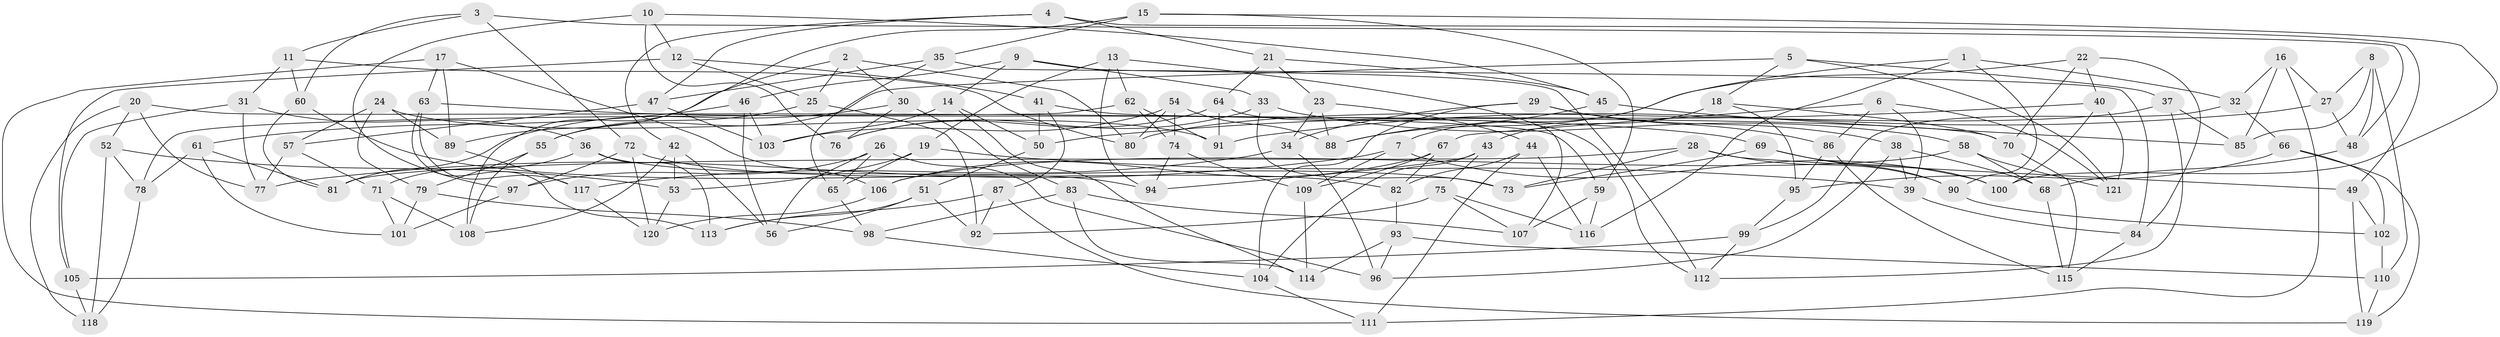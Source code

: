 // Generated by graph-tools (version 1.1) at 2025/37/03/09/25 02:37:53]
// undirected, 121 vertices, 242 edges
graph export_dot {
graph [start="1"]
  node [color=gray90,style=filled];
  1;
  2;
  3;
  4;
  5;
  6;
  7;
  8;
  9;
  10;
  11;
  12;
  13;
  14;
  15;
  16;
  17;
  18;
  19;
  20;
  21;
  22;
  23;
  24;
  25;
  26;
  27;
  28;
  29;
  30;
  31;
  32;
  33;
  34;
  35;
  36;
  37;
  38;
  39;
  40;
  41;
  42;
  43;
  44;
  45;
  46;
  47;
  48;
  49;
  50;
  51;
  52;
  53;
  54;
  55;
  56;
  57;
  58;
  59;
  60;
  61;
  62;
  63;
  64;
  65;
  66;
  67;
  68;
  69;
  70;
  71;
  72;
  73;
  74;
  75;
  76;
  77;
  78;
  79;
  80;
  81;
  82;
  83;
  84;
  85;
  86;
  87;
  88;
  89;
  90;
  91;
  92;
  93;
  94;
  95;
  96;
  97;
  98;
  99;
  100;
  101;
  102;
  103;
  104;
  105;
  106;
  107;
  108;
  109;
  110;
  111;
  112;
  113;
  114;
  115;
  116;
  117;
  118;
  119;
  120;
  121;
  1 -- 90;
  1 -- 32;
  1 -- 116;
  1 -- 7;
  2 -- 89;
  2 -- 25;
  2 -- 80;
  2 -- 30;
  3 -- 60;
  3 -- 11;
  3 -- 72;
  3 -- 48;
  4 -- 47;
  4 -- 21;
  4 -- 49;
  4 -- 42;
  5 -- 37;
  5 -- 121;
  5 -- 55;
  5 -- 18;
  6 -- 86;
  6 -- 121;
  6 -- 67;
  6 -- 39;
  7 -- 77;
  7 -- 109;
  7 -- 100;
  8 -- 85;
  8 -- 27;
  8 -- 48;
  8 -- 110;
  9 -- 33;
  9 -- 46;
  9 -- 112;
  9 -- 14;
  10 -- 97;
  10 -- 76;
  10 -- 45;
  10 -- 12;
  11 -- 80;
  11 -- 31;
  11 -- 60;
  12 -- 41;
  12 -- 25;
  12 -- 105;
  13 -- 62;
  13 -- 19;
  13 -- 94;
  13 -- 107;
  14 -- 50;
  14 -- 114;
  14 -- 103;
  15 -- 108;
  15 -- 35;
  15 -- 59;
  15 -- 100;
  16 -- 111;
  16 -- 32;
  16 -- 27;
  16 -- 85;
  17 -- 63;
  17 -- 89;
  17 -- 106;
  17 -- 111;
  18 -- 95;
  18 -- 43;
  18 -- 70;
  19 -- 65;
  19 -- 53;
  19 -- 39;
  20 -- 52;
  20 -- 77;
  20 -- 118;
  20 -- 59;
  21 -- 23;
  21 -- 45;
  21 -- 64;
  22 -- 84;
  22 -- 88;
  22 -- 40;
  22 -- 70;
  23 -- 88;
  23 -- 34;
  23 -- 44;
  24 -- 57;
  24 -- 89;
  24 -- 91;
  24 -- 79;
  25 -- 55;
  25 -- 92;
  26 -- 96;
  26 -- 65;
  26 -- 56;
  26 -- 97;
  27 -- 48;
  27 -- 91;
  28 -- 90;
  28 -- 49;
  28 -- 73;
  28 -- 81;
  29 -- 34;
  29 -- 86;
  29 -- 104;
  29 -- 38;
  30 -- 76;
  30 -- 83;
  30 -- 81;
  31 -- 105;
  31 -- 36;
  31 -- 77;
  32 -- 99;
  32 -- 66;
  33 -- 58;
  33 -- 76;
  33 -- 73;
  34 -- 96;
  34 -- 117;
  35 -- 84;
  35 -- 65;
  35 -- 47;
  36 -- 71;
  36 -- 113;
  36 -- 94;
  37 -- 85;
  37 -- 80;
  37 -- 112;
  38 -- 39;
  38 -- 96;
  38 -- 68;
  39 -- 84;
  40 -- 100;
  40 -- 50;
  40 -- 121;
  41 -- 87;
  41 -- 70;
  41 -- 50;
  42 -- 56;
  42 -- 108;
  42 -- 53;
  43 -- 104;
  43 -- 94;
  43 -- 75;
  44 -- 116;
  44 -- 111;
  44 -- 82;
  45 -- 88;
  45 -- 85;
  46 -- 56;
  46 -- 61;
  46 -- 103;
  47 -- 57;
  47 -- 103;
  48 -- 68;
  49 -- 102;
  49 -- 119;
  50 -- 51;
  51 -- 56;
  51 -- 113;
  51 -- 92;
  52 -- 118;
  52 -- 53;
  52 -- 78;
  53 -- 120;
  54 -- 103;
  54 -- 80;
  54 -- 88;
  54 -- 74;
  55 -- 79;
  55 -- 108;
  57 -- 77;
  57 -- 71;
  58 -- 121;
  58 -- 106;
  58 -- 68;
  59 -- 116;
  59 -- 107;
  60 -- 81;
  60 -- 73;
  61 -- 78;
  61 -- 101;
  61 -- 81;
  62 -- 91;
  62 -- 74;
  62 -- 78;
  63 -- 117;
  63 -- 113;
  63 -- 69;
  64 -- 112;
  64 -- 76;
  64 -- 91;
  65 -- 98;
  66 -- 119;
  66 -- 95;
  66 -- 102;
  67 -- 109;
  67 -- 106;
  67 -- 82;
  68 -- 115;
  69 -- 73;
  69 -- 90;
  69 -- 100;
  70 -- 115;
  71 -- 108;
  71 -- 101;
  72 -- 97;
  72 -- 82;
  72 -- 120;
  74 -- 109;
  74 -- 94;
  75 -- 107;
  75 -- 116;
  75 -- 92;
  78 -- 118;
  79 -- 101;
  79 -- 98;
  82 -- 93;
  83 -- 114;
  83 -- 98;
  83 -- 107;
  84 -- 115;
  86 -- 115;
  86 -- 95;
  87 -- 119;
  87 -- 113;
  87 -- 92;
  89 -- 117;
  90 -- 102;
  93 -- 110;
  93 -- 96;
  93 -- 114;
  95 -- 99;
  97 -- 101;
  98 -- 104;
  99 -- 112;
  99 -- 105;
  102 -- 110;
  104 -- 111;
  105 -- 118;
  106 -- 120;
  109 -- 114;
  110 -- 119;
  117 -- 120;
}
